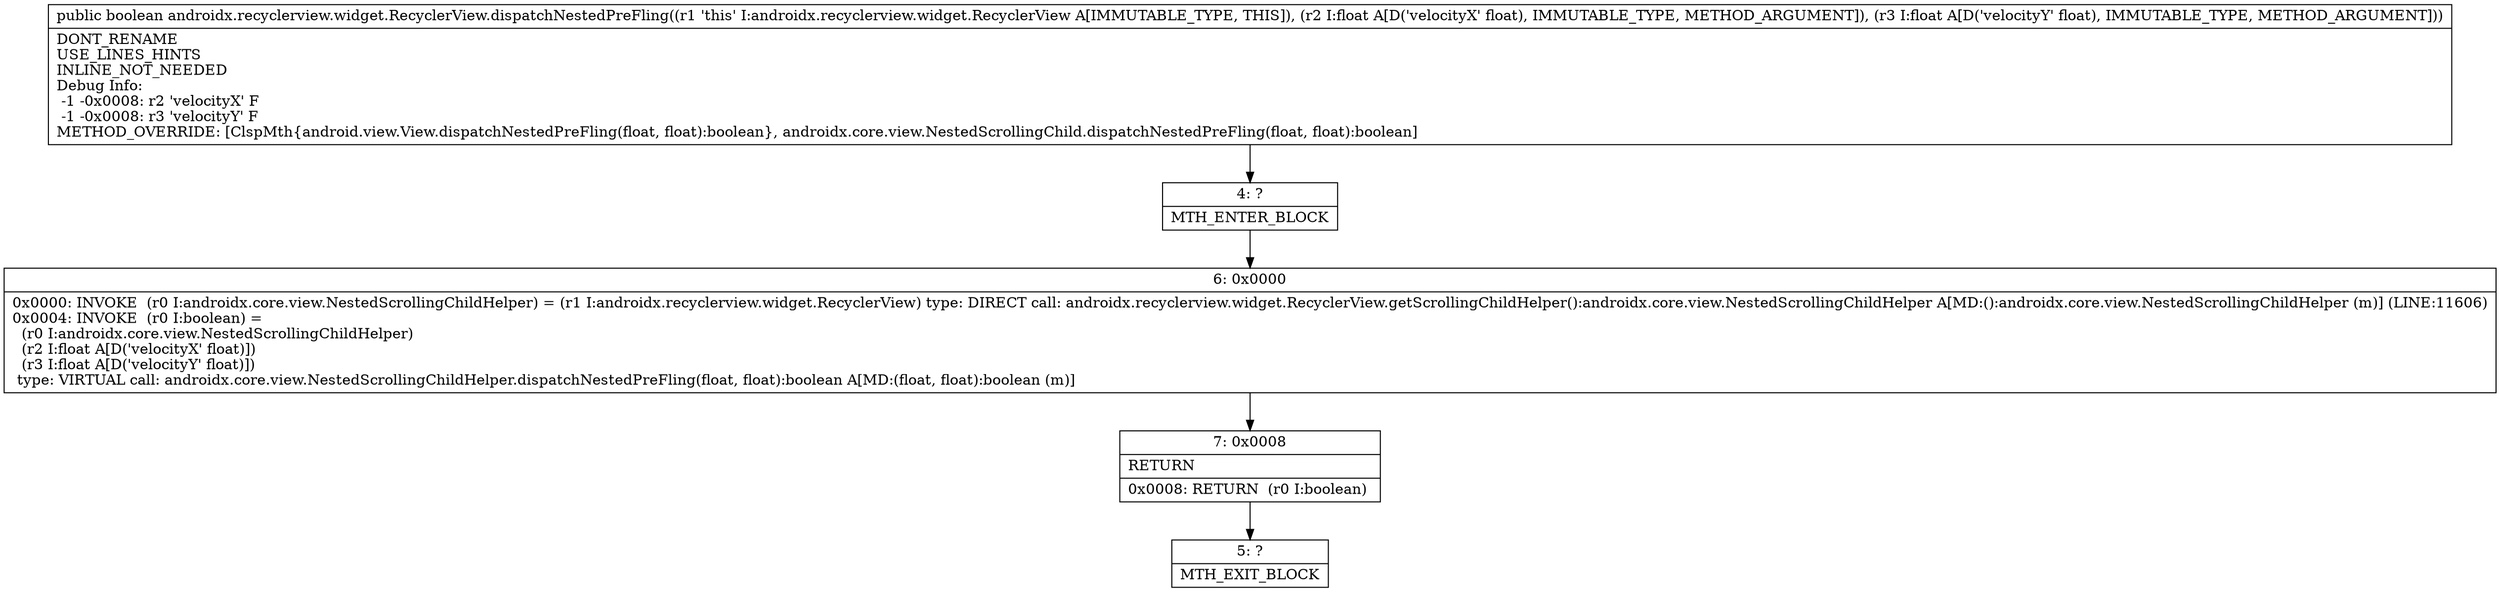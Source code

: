 digraph "CFG forandroidx.recyclerview.widget.RecyclerView.dispatchNestedPreFling(FF)Z" {
Node_4 [shape=record,label="{4\:\ ?|MTH_ENTER_BLOCK\l}"];
Node_6 [shape=record,label="{6\:\ 0x0000|0x0000: INVOKE  (r0 I:androidx.core.view.NestedScrollingChildHelper) = (r1 I:androidx.recyclerview.widget.RecyclerView) type: DIRECT call: androidx.recyclerview.widget.RecyclerView.getScrollingChildHelper():androidx.core.view.NestedScrollingChildHelper A[MD:():androidx.core.view.NestedScrollingChildHelper (m)] (LINE:11606)\l0x0004: INVOKE  (r0 I:boolean) = \l  (r0 I:androidx.core.view.NestedScrollingChildHelper)\l  (r2 I:float A[D('velocityX' float)])\l  (r3 I:float A[D('velocityY' float)])\l type: VIRTUAL call: androidx.core.view.NestedScrollingChildHelper.dispatchNestedPreFling(float, float):boolean A[MD:(float, float):boolean (m)]\l}"];
Node_7 [shape=record,label="{7\:\ 0x0008|RETURN\l|0x0008: RETURN  (r0 I:boolean) \l}"];
Node_5 [shape=record,label="{5\:\ ?|MTH_EXIT_BLOCK\l}"];
MethodNode[shape=record,label="{public boolean androidx.recyclerview.widget.RecyclerView.dispatchNestedPreFling((r1 'this' I:androidx.recyclerview.widget.RecyclerView A[IMMUTABLE_TYPE, THIS]), (r2 I:float A[D('velocityX' float), IMMUTABLE_TYPE, METHOD_ARGUMENT]), (r3 I:float A[D('velocityY' float), IMMUTABLE_TYPE, METHOD_ARGUMENT]))  | DONT_RENAME\lUSE_LINES_HINTS\lINLINE_NOT_NEEDED\lDebug Info:\l  \-1 \-0x0008: r2 'velocityX' F\l  \-1 \-0x0008: r3 'velocityY' F\lMETHOD_OVERRIDE: [ClspMth\{android.view.View.dispatchNestedPreFling(float, float):boolean\}, androidx.core.view.NestedScrollingChild.dispatchNestedPreFling(float, float):boolean]\l}"];
MethodNode -> Node_4;Node_4 -> Node_6;
Node_6 -> Node_7;
Node_7 -> Node_5;
}

